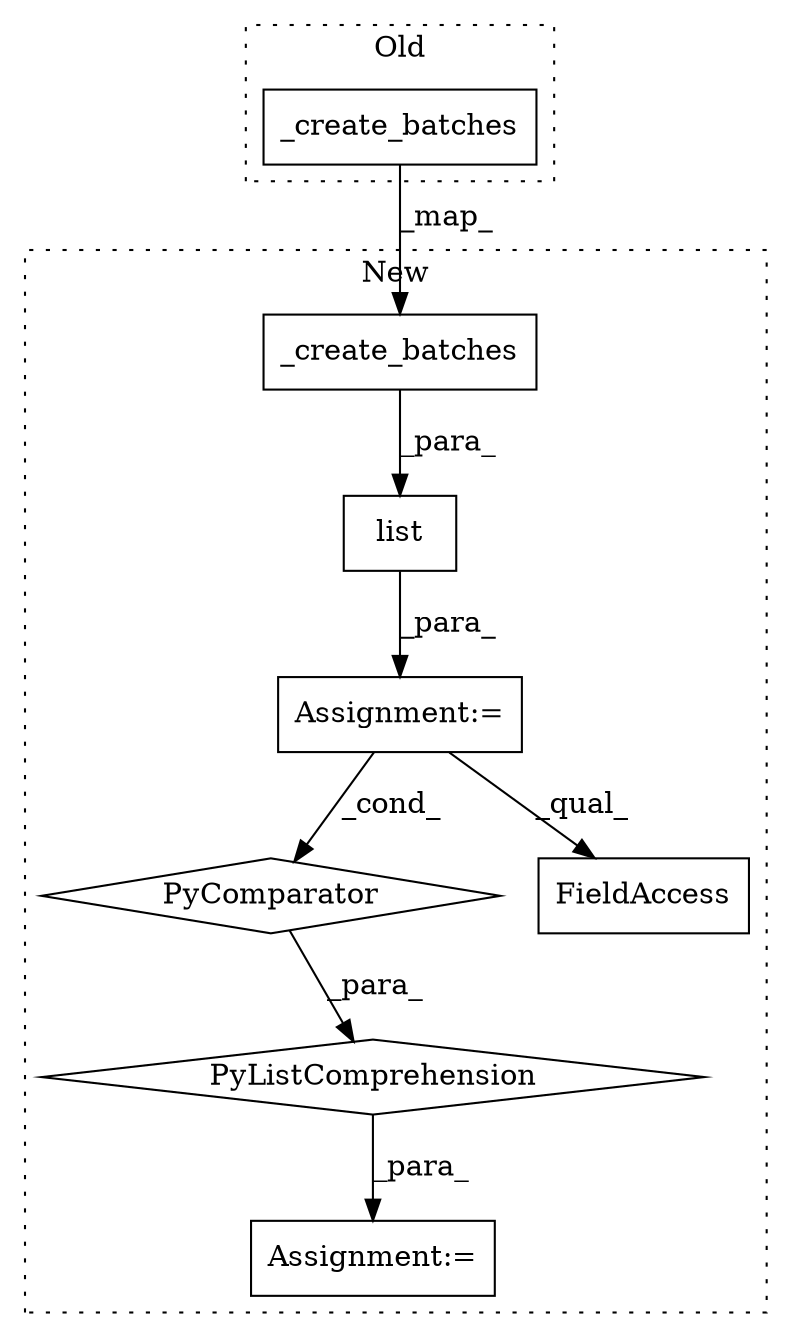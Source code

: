 digraph G {
subgraph cluster0 {
1 [label="_create_batches" a="32" s="1475,1509" l="16,1" shape="box"];
label = "Old";
style="dotted";
}
subgraph cluster1 {
2 [label="_create_batches" a="32" s="1844,1878" l="16,1" shape="box"];
3 [label="list" a="32" s="1830,1879" l="5,1" shape="box"];
4 [label="PyComparator" a="113" s="1988" l="27" shape="diamond"];
5 [label="FieldAccess" a="22" s="1915" l="15" shape="box"];
6 [label="Assignment:=" a="7" s="1988" l="27" shape="box"];
7 [label="Assignment:=" a="7" s="1903" l="12" shape="box"];
8 [label="PyListComprehension" a="109" s="1915" l="108" shape="diamond"];
label = "New";
style="dotted";
}
1 -> 2 [label="_map_"];
2 -> 3 [label="_para_"];
3 -> 6 [label="_para_"];
4 -> 8 [label="_para_"];
6 -> 4 [label="_cond_"];
6 -> 5 [label="_qual_"];
8 -> 7 [label="_para_"];
}